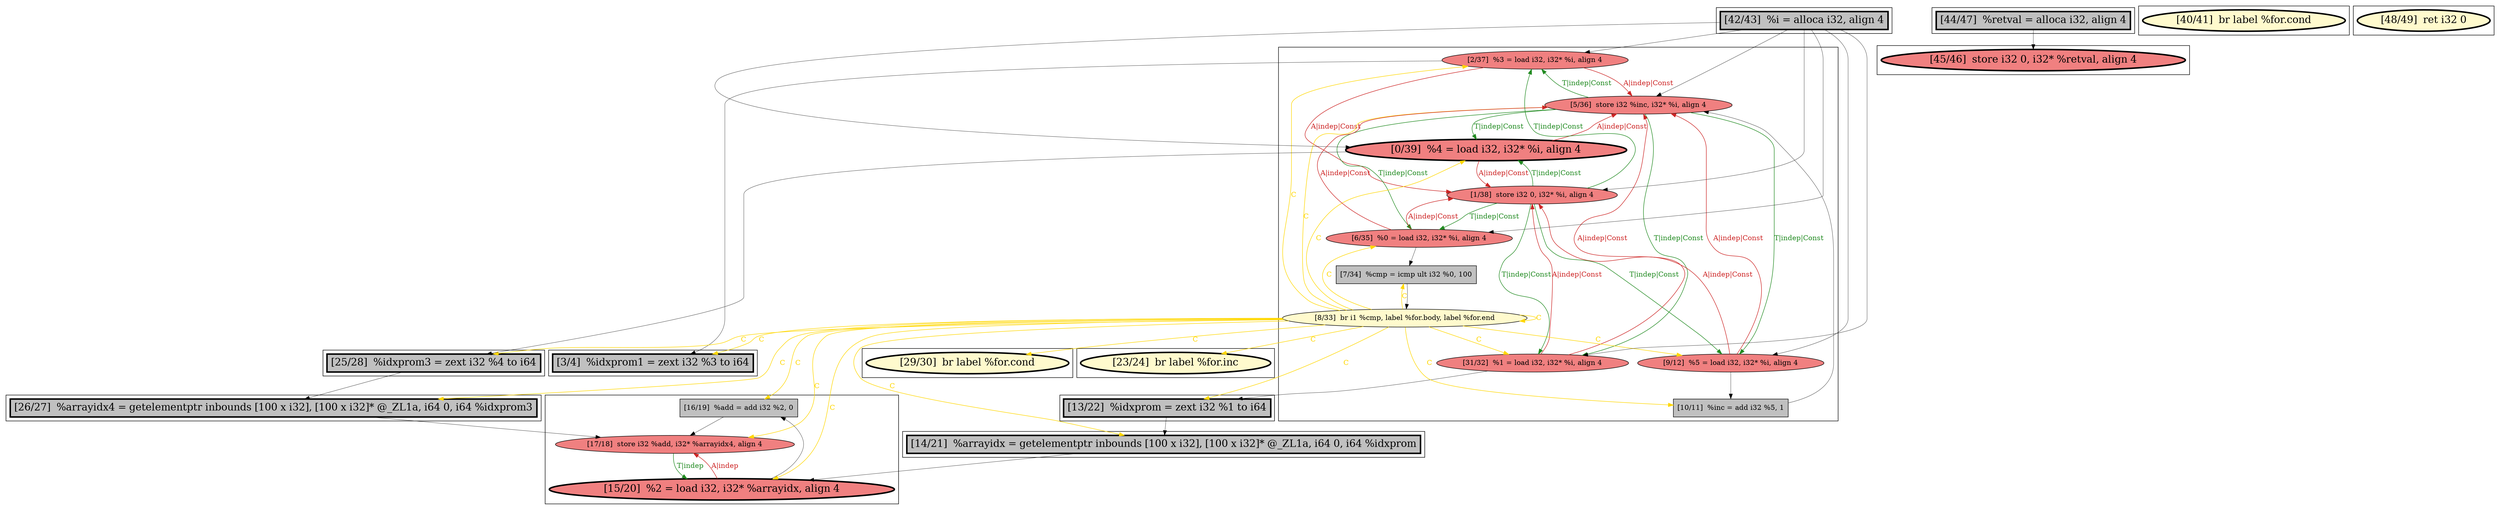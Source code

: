 
digraph G {



node108->node102 [style=solid,color=firebrick3,label="A|indep|Const",penwidth=1.0,fontcolor=firebrick3 ]
node102->node108 [style=solid,color=forestgreen,label="T|indep|Const",penwidth=1.0,fontcolor=forestgreen ]
node103->node102 [style=solid,color=firebrick3,label="A|indep|Const",penwidth=1.0,fontcolor=firebrick3 ]
node102->node103 [style=solid,color=forestgreen,label="T|indep|Const",penwidth=1.0,fontcolor=forestgreen ]
node105->node102 [style=solid,color=firebrick3,label="A|indep|Const",penwidth=1.0,fontcolor=firebrick3 ]
node106->node108 [style=solid,color=gold,label="C",penwidth=1.0,fontcolor=gold ]
node108->node111 [style=solid,color=black,label="",penwidth=0.5,fontcolor=black ]
node112->node108 [style=solid,color=black,label="",penwidth=0.5,fontcolor=black ]
node98->node89 [style=solid,color=black,label="",penwidth=0.5,fontcolor=black ]
node104->node102 [style=solid,color=firebrick3,label="A|indep|Const",penwidth=1.0,fontcolor=firebrick3 ]
node102->node101 [style=solid,color=forestgreen,label="T|indep|Const",penwidth=1.0,fontcolor=forestgreen ]
node101->node100 [style=solid,color=firebrick3,label="A|indep|Const",penwidth=1.0,fontcolor=firebrick3 ]
node106->node91 [style=solid,color=gold,label="C",penwidth=1.0,fontcolor=gold ]
node105->node100 [style=solid,color=firebrick3,label="A|indep|Const",penwidth=1.0,fontcolor=firebrick3 ]
node105->node107 [style=solid,color=black,label="",penwidth=0.5,fontcolor=black ]
node89->node92 [style=solid,color=black,label="",penwidth=0.5,fontcolor=black ]
node92->node93 [style=solid,color=firebrick3,label="A|indep",penwidth=1.0,fontcolor=firebrick3 ]
node106->node103 [style=solid,color=gold,label="C",penwidth=1.0,fontcolor=gold ]
node106->node94 [style=solid,color=gold,label="C",penwidth=1.0,fontcolor=gold ]
node107->node102 [style=solid,color=black,label="",penwidth=0.5,fontcolor=black ]
node106->node95 [style=solid,color=gold,label="C",penwidth=1.0,fontcolor=gold ]
node106->node89 [style=solid,color=gold,label="C",penwidth=1.0,fontcolor=gold ]
node112->node104 [style=solid,color=black,label="",penwidth=0.5,fontcolor=black ]
node106->node106 [style=solid,color=gold,label="C",penwidth=1.0,fontcolor=gold ]
node100->node105 [style=solid,color=forestgreen,label="T|indep|Const",penwidth=1.0,fontcolor=forestgreen ]
node106->node96 [style=solid,color=gold,label="C",penwidth=1.0,fontcolor=gold ]
node106->node92 [style=solid,color=gold,label="C",penwidth=1.0,fontcolor=gold ]
node106->node105 [style=solid,color=gold,label="C",penwidth=1.0,fontcolor=gold ]
node108->node100 [style=solid,color=firebrick3,label="A|indep|Const",penwidth=1.0,fontcolor=firebrick3 ]
node97->node110 [style=solid,color=black,label="",penwidth=0.5,fontcolor=black ]
node106->node104 [style=solid,color=gold,label="C",penwidth=1.0,fontcolor=gold ]
node112->node100 [style=solid,color=black,label="",penwidth=0.5,fontcolor=black ]
node106->node109 [style=solid,color=gold,label="C",penwidth=1.0,fontcolor=gold ]
node112->node101 [style=solid,color=black,label="",penwidth=0.5,fontcolor=black ]
node106->node90 [style=solid,color=gold,label="C",penwidth=1.0,fontcolor=gold ]
node106->node101 [style=solid,color=gold,label="C",penwidth=1.0,fontcolor=gold ]
node104->node109 [style=solid,color=black,label="",penwidth=0.5,fontcolor=black ]
node102->node105 [style=solid,color=forestgreen,label="T|indep|Const",penwidth=1.0,fontcolor=forestgreen ]
node100->node108 [style=solid,color=forestgreen,label="T|indep|Const",penwidth=1.0,fontcolor=forestgreen ]
node93->node92 [style=solid,color=forestgreen,label="T|indep",penwidth=1.0,fontcolor=forestgreen ]
node94->node93 [style=solid,color=black,label="",penwidth=0.5,fontcolor=black ]
node102->node104 [style=solid,color=forestgreen,label="T|indep|Const",penwidth=1.0,fontcolor=forestgreen ]
node112->node102 [style=solid,color=black,label="",penwidth=0.5,fontcolor=black ]
node92->node91 [style=solid,color=black,label="",penwidth=0.5,fontcolor=black ]
node106->node98 [style=solid,color=gold,label="C",penwidth=1.0,fontcolor=gold ]
node106->node102 [style=solid,color=gold,label="C",penwidth=1.0,fontcolor=gold ]
node103->node98 [style=solid,color=black,label="",penwidth=0.5,fontcolor=black ]
node109->node106 [style=solid,color=black,label="",penwidth=0.5,fontcolor=black ]
node100->node101 [style=solid,color=forestgreen,label="T|indep|Const",penwidth=1.0,fontcolor=forestgreen ]
node112->node103 [style=solid,color=black,label="",penwidth=0.5,fontcolor=black ]
node101->node102 [style=solid,color=firebrick3,label="A|indep|Const",penwidth=1.0,fontcolor=firebrick3 ]
node106->node111 [style=solid,color=gold,label="C",penwidth=1.0,fontcolor=gold ]
node106->node107 [style=solid,color=gold,label="C",penwidth=1.0,fontcolor=gold ]
node100->node103 [style=solid,color=forestgreen,label="T|indep|Const",penwidth=1.0,fontcolor=forestgreen ]
node101->node95 [style=solid,color=black,label="",penwidth=0.5,fontcolor=black ]
node112->node105 [style=solid,color=black,label="",penwidth=0.5,fontcolor=black ]
node104->node100 [style=solid,color=firebrick3,label="A|indep|Const",penwidth=1.0,fontcolor=firebrick3 ]
node103->node100 [style=solid,color=firebrick3,label="A|indep|Const",penwidth=1.0,fontcolor=firebrick3 ]
node91->node93 [style=solid,color=black,label="",penwidth=0.5,fontcolor=black ]
node95->node94 [style=solid,color=black,label="",penwidth=0.5,fontcolor=black ]
node106->node93 [style=solid,color=gold,label="C",penwidth=1.0,fontcolor=gold ]
node100->node104 [style=solid,color=forestgreen,label="T|indep|Const",penwidth=1.0,fontcolor=forestgreen ]


subgraph cluster13 {


node113 [penwidth=3.0,fontsize=20,fillcolor=lemonchiffon,label="[40/41]  br label %for.cond",shape=ellipse,style=filled ]



}

subgraph cluster11 {


node111 [penwidth=3.0,fontsize=20,fillcolor=grey,label="[3/4]  %idxprom1 = zext i32 %3 to i64",shape=rectangle,style=filled ]



}

subgraph cluster10 {


node110 [penwidth=3.0,fontsize=20,fillcolor=lightcoral,label="[45/46]  store i32 0, i32* %retval, align 4",shape=ellipse,style=filled ]



}

subgraph cluster9 {


node109 [fillcolor=grey,label="[7/34]  %cmp = icmp ult i32 %0, 100",shape=rectangle,style=filled ]
node107 [fillcolor=grey,label="[10/11]  %inc = add i32 %5, 1",shape=rectangle,style=filled ]
node106 [fillcolor=lemonchiffon,label="[8/33]  br i1 %cmp, label %for.body, label %for.end",shape=ellipse,style=filled ]
node101 [penwidth=3.0,fontsize=20,fillcolor=lightcoral,label="[0/39]  %4 = load i32, i32* %i, align 4",shape=ellipse,style=filled ]
node100 [fillcolor=lightcoral,label="[1/38]  store i32 0, i32* %i, align 4",shape=ellipse,style=filled ]
node104 [fillcolor=lightcoral,label="[6/35]  %0 = load i32, i32* %i, align 4",shape=ellipse,style=filled ]
node108 [fillcolor=lightcoral,label="[2/37]  %3 = load i32, i32* %i, align 4",shape=ellipse,style=filled ]
node102 [fillcolor=lightcoral,label="[5/36]  store i32 %inc, i32* %i, align 4",shape=ellipse,style=filled ]
node103 [fillcolor=lightcoral,label="[31/32]  %1 = load i32, i32* %i, align 4",shape=ellipse,style=filled ]
node105 [fillcolor=lightcoral,label="[9/12]  %5 = load i32, i32* %i, align 4",shape=ellipse,style=filled ]



}

subgraph cluster8 {


node99 [penwidth=3.0,fontsize=20,fillcolor=lemonchiffon,label="[48/49]  ret i32 0",shape=ellipse,style=filled ]



}

subgraph cluster7 {


node98 [penwidth=3.0,fontsize=20,fillcolor=grey,label="[13/22]  %idxprom = zext i32 %1 to i64",shape=rectangle,style=filled ]



}

subgraph cluster6 {


node97 [penwidth=3.0,fontsize=20,fillcolor=grey,label="[44/47]  %retval = alloca i32, align 4",shape=rectangle,style=filled ]



}

subgraph cluster0 {


node89 [penwidth=3.0,fontsize=20,fillcolor=grey,label="[14/21]  %arrayidx = getelementptr inbounds [100 x i32], [100 x i32]* @_ZL1a, i64 0, i64 %idxprom",shape=rectangle,style=filled ]



}

subgraph cluster12 {


node112 [penwidth=3.0,fontsize=20,fillcolor=grey,label="[42/43]  %i = alloca i32, align 4",shape=rectangle,style=filled ]



}

subgraph cluster5 {


node96 [penwidth=3.0,fontsize=20,fillcolor=lemonchiffon,label="[29/30]  br label %for.cond",shape=ellipse,style=filled ]



}

subgraph cluster1 {


node90 [penwidth=3.0,fontsize=20,fillcolor=lemonchiffon,label="[23/24]  br label %for.inc",shape=ellipse,style=filled ]



}

subgraph cluster2 {


node93 [fillcolor=lightcoral,label="[17/18]  store i32 %add, i32* %arrayidx4, align 4",shape=ellipse,style=filled ]
node91 [fillcolor=grey,label="[16/19]  %add = add i32 %2, 0",shape=rectangle,style=filled ]
node92 [penwidth=3.0,fontsize=20,fillcolor=lightcoral,label="[15/20]  %2 = load i32, i32* %arrayidx, align 4",shape=ellipse,style=filled ]



}

subgraph cluster3 {


node94 [penwidth=3.0,fontsize=20,fillcolor=grey,label="[26/27]  %arrayidx4 = getelementptr inbounds [100 x i32], [100 x i32]* @_ZL1a, i64 0, i64 %idxprom3",shape=rectangle,style=filled ]



}

subgraph cluster4 {


node95 [penwidth=3.0,fontsize=20,fillcolor=grey,label="[25/28]  %idxprom3 = zext i32 %4 to i64",shape=rectangle,style=filled ]



}

}
